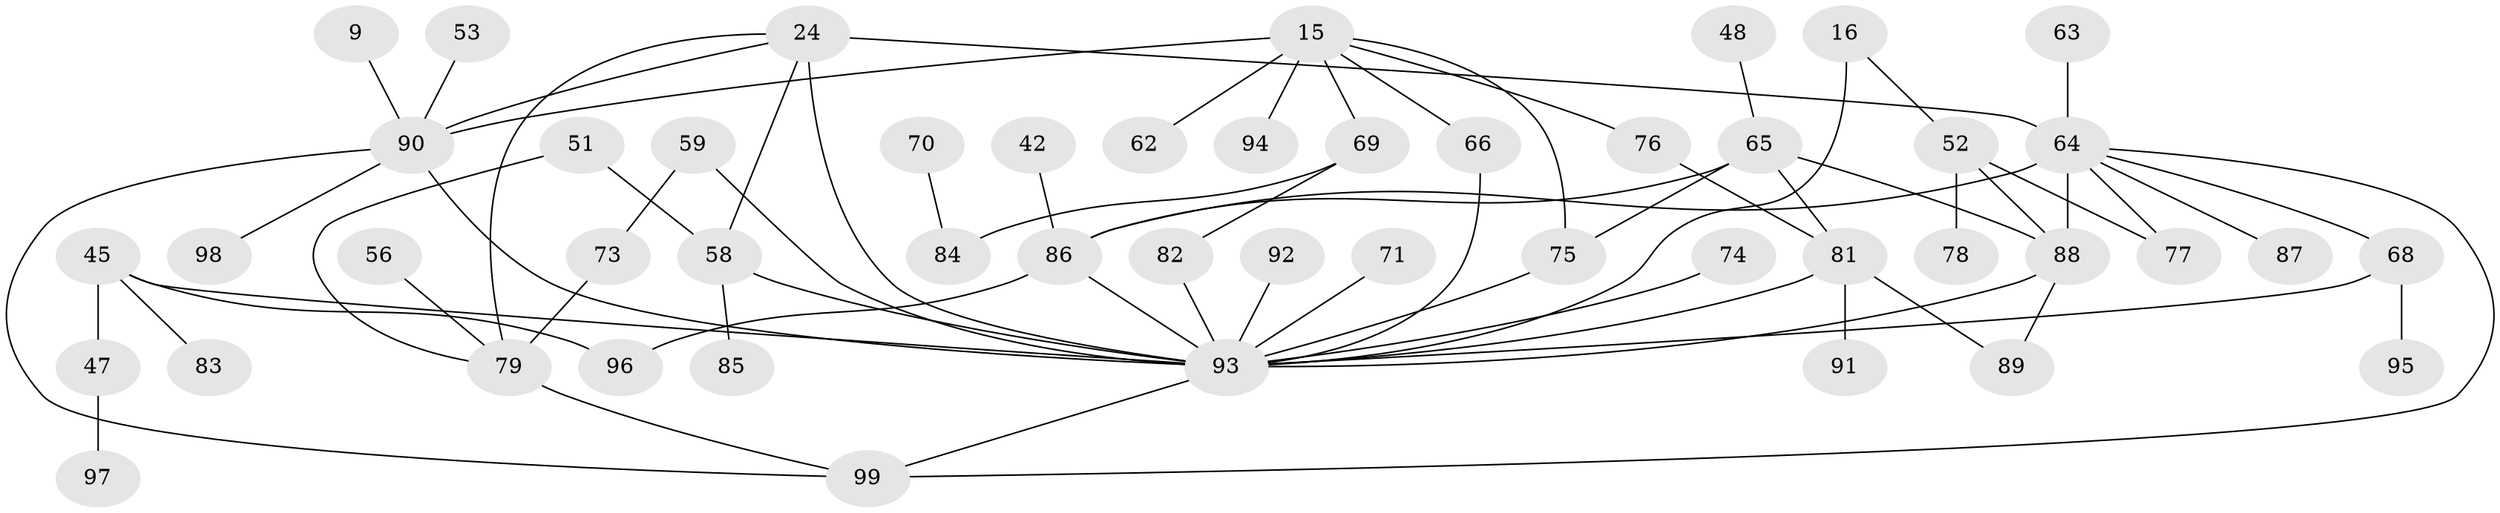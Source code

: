 // original degree distribution, {5: 0.0707070707070707, 6: 0.020202020202020204, 3: 0.18181818181818182, 8: 0.010101010101010102, 4: 0.1111111111111111, 1: 0.2828282828282828, 2: 0.29292929292929293, 7: 0.030303030303030304}
// Generated by graph-tools (version 1.1) at 2025/40/03/09/25 04:40:59]
// undirected, 49 vertices, 69 edges
graph export_dot {
graph [start="1"]
  node [color=gray90,style=filled];
  9;
  15 [super="+13"];
  16 [super="+4+14"];
  24 [super="+6+8"];
  42;
  45;
  47;
  48;
  51;
  52;
  53;
  56;
  58 [super="+11"];
  59 [super="+31"];
  62;
  63 [super="+21"];
  64 [super="+35+20"];
  65 [super="+43+61"];
  66;
  68 [super="+49"];
  69 [super="+18+33"];
  70;
  71;
  73;
  74;
  75 [super="+40"];
  76 [super="+22"];
  77;
  78;
  79 [super="+60"];
  81 [super="+55+57"];
  82 [super="+28+46+67"];
  83;
  84 [super="+38"];
  85;
  86 [super="+17"];
  87;
  88 [super="+19"];
  89;
  90 [super="+10+34+72"];
  91;
  92;
  93 [super="+29+80+50+12"];
  94;
  95;
  96 [super="+23"];
  97;
  98;
  99 [super="+36"];
  9 -- 90;
  15 -- 62;
  15 -- 94;
  15 -- 75;
  15 -- 66;
  15 -- 69;
  15 -- 90 [weight=2];
  15 -- 76;
  16 -- 52;
  16 -- 93 [weight=3];
  24 -- 64 [weight=3];
  24 -- 90 [weight=2];
  24 -- 93;
  24 -- 58;
  24 -- 79;
  42 -- 86;
  45 -- 47;
  45 -- 83;
  45 -- 96;
  45 -- 93;
  47 -- 97;
  48 -- 65;
  51 -- 79;
  51 -- 58;
  52 -- 77;
  52 -- 78;
  52 -- 88;
  53 -- 90;
  56 -- 79;
  58 -- 93;
  58 -- 85;
  59 -- 73;
  59 -- 93 [weight=2];
  63 -- 64;
  64 -- 87;
  64 -- 88;
  64 -- 86;
  64 -- 77;
  64 -- 68;
  64 -- 99;
  65 -- 81;
  65 -- 75;
  65 -- 86;
  65 -- 88;
  66 -- 93;
  68 -- 93 [weight=2];
  68 -- 95;
  69 -- 84;
  69 -- 82;
  70 -- 84;
  71 -- 93;
  73 -- 79;
  74 -- 93;
  75 -- 93;
  76 -- 81;
  79 -- 99;
  81 -- 93;
  81 -- 89;
  81 -- 91;
  82 -- 93 [weight=3];
  86 -- 96;
  86 -- 93 [weight=2];
  88 -- 89;
  88 -- 93;
  90 -- 98;
  90 -- 93;
  90 -- 99;
  92 -- 93;
  93 -- 99;
}
